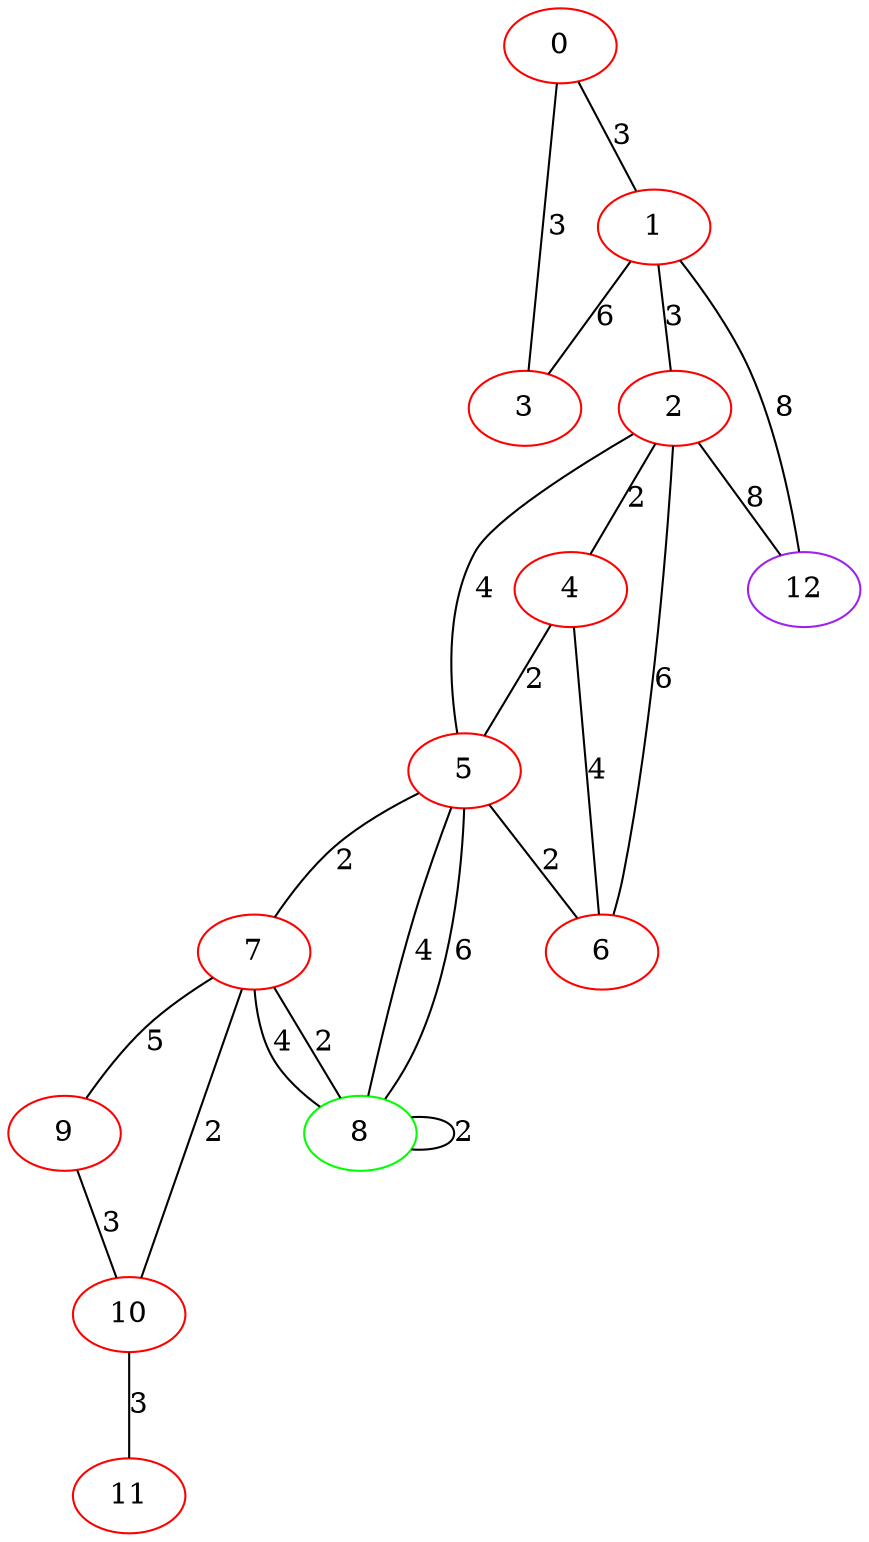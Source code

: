 graph "" {
0 [color=red, weight=1];
1 [color=red, weight=1];
2 [color=red, weight=1];
3 [color=red, weight=1];
4 [color=red, weight=1];
5 [color=red, weight=1];
6 [color=red, weight=1];
7 [color=red, weight=1];
8 [color=green, weight=2];
9 [color=red, weight=1];
10 [color=red, weight=1];
11 [color=red, weight=1];
12 [color=purple, weight=4];
0 -- 1  [key=0, label=3];
0 -- 3  [key=0, label=3];
1 -- 2  [key=0, label=3];
1 -- 3  [key=0, label=6];
1 -- 12  [key=0, label=8];
2 -- 4  [key=0, label=2];
2 -- 5  [key=0, label=4];
2 -- 6  [key=0, label=6];
2 -- 12  [key=0, label=8];
4 -- 5  [key=0, label=2];
4 -- 6  [key=0, label=4];
5 -- 8  [key=0, label=4];
5 -- 8  [key=1, label=6];
5 -- 6  [key=0, label=2];
5 -- 7  [key=0, label=2];
7 -- 8  [key=0, label=2];
7 -- 8  [key=1, label=4];
7 -- 9  [key=0, label=5];
7 -- 10  [key=0, label=2];
8 -- 8  [key=0, label=2];
9 -- 10  [key=0, label=3];
10 -- 11  [key=0, label=3];
}
